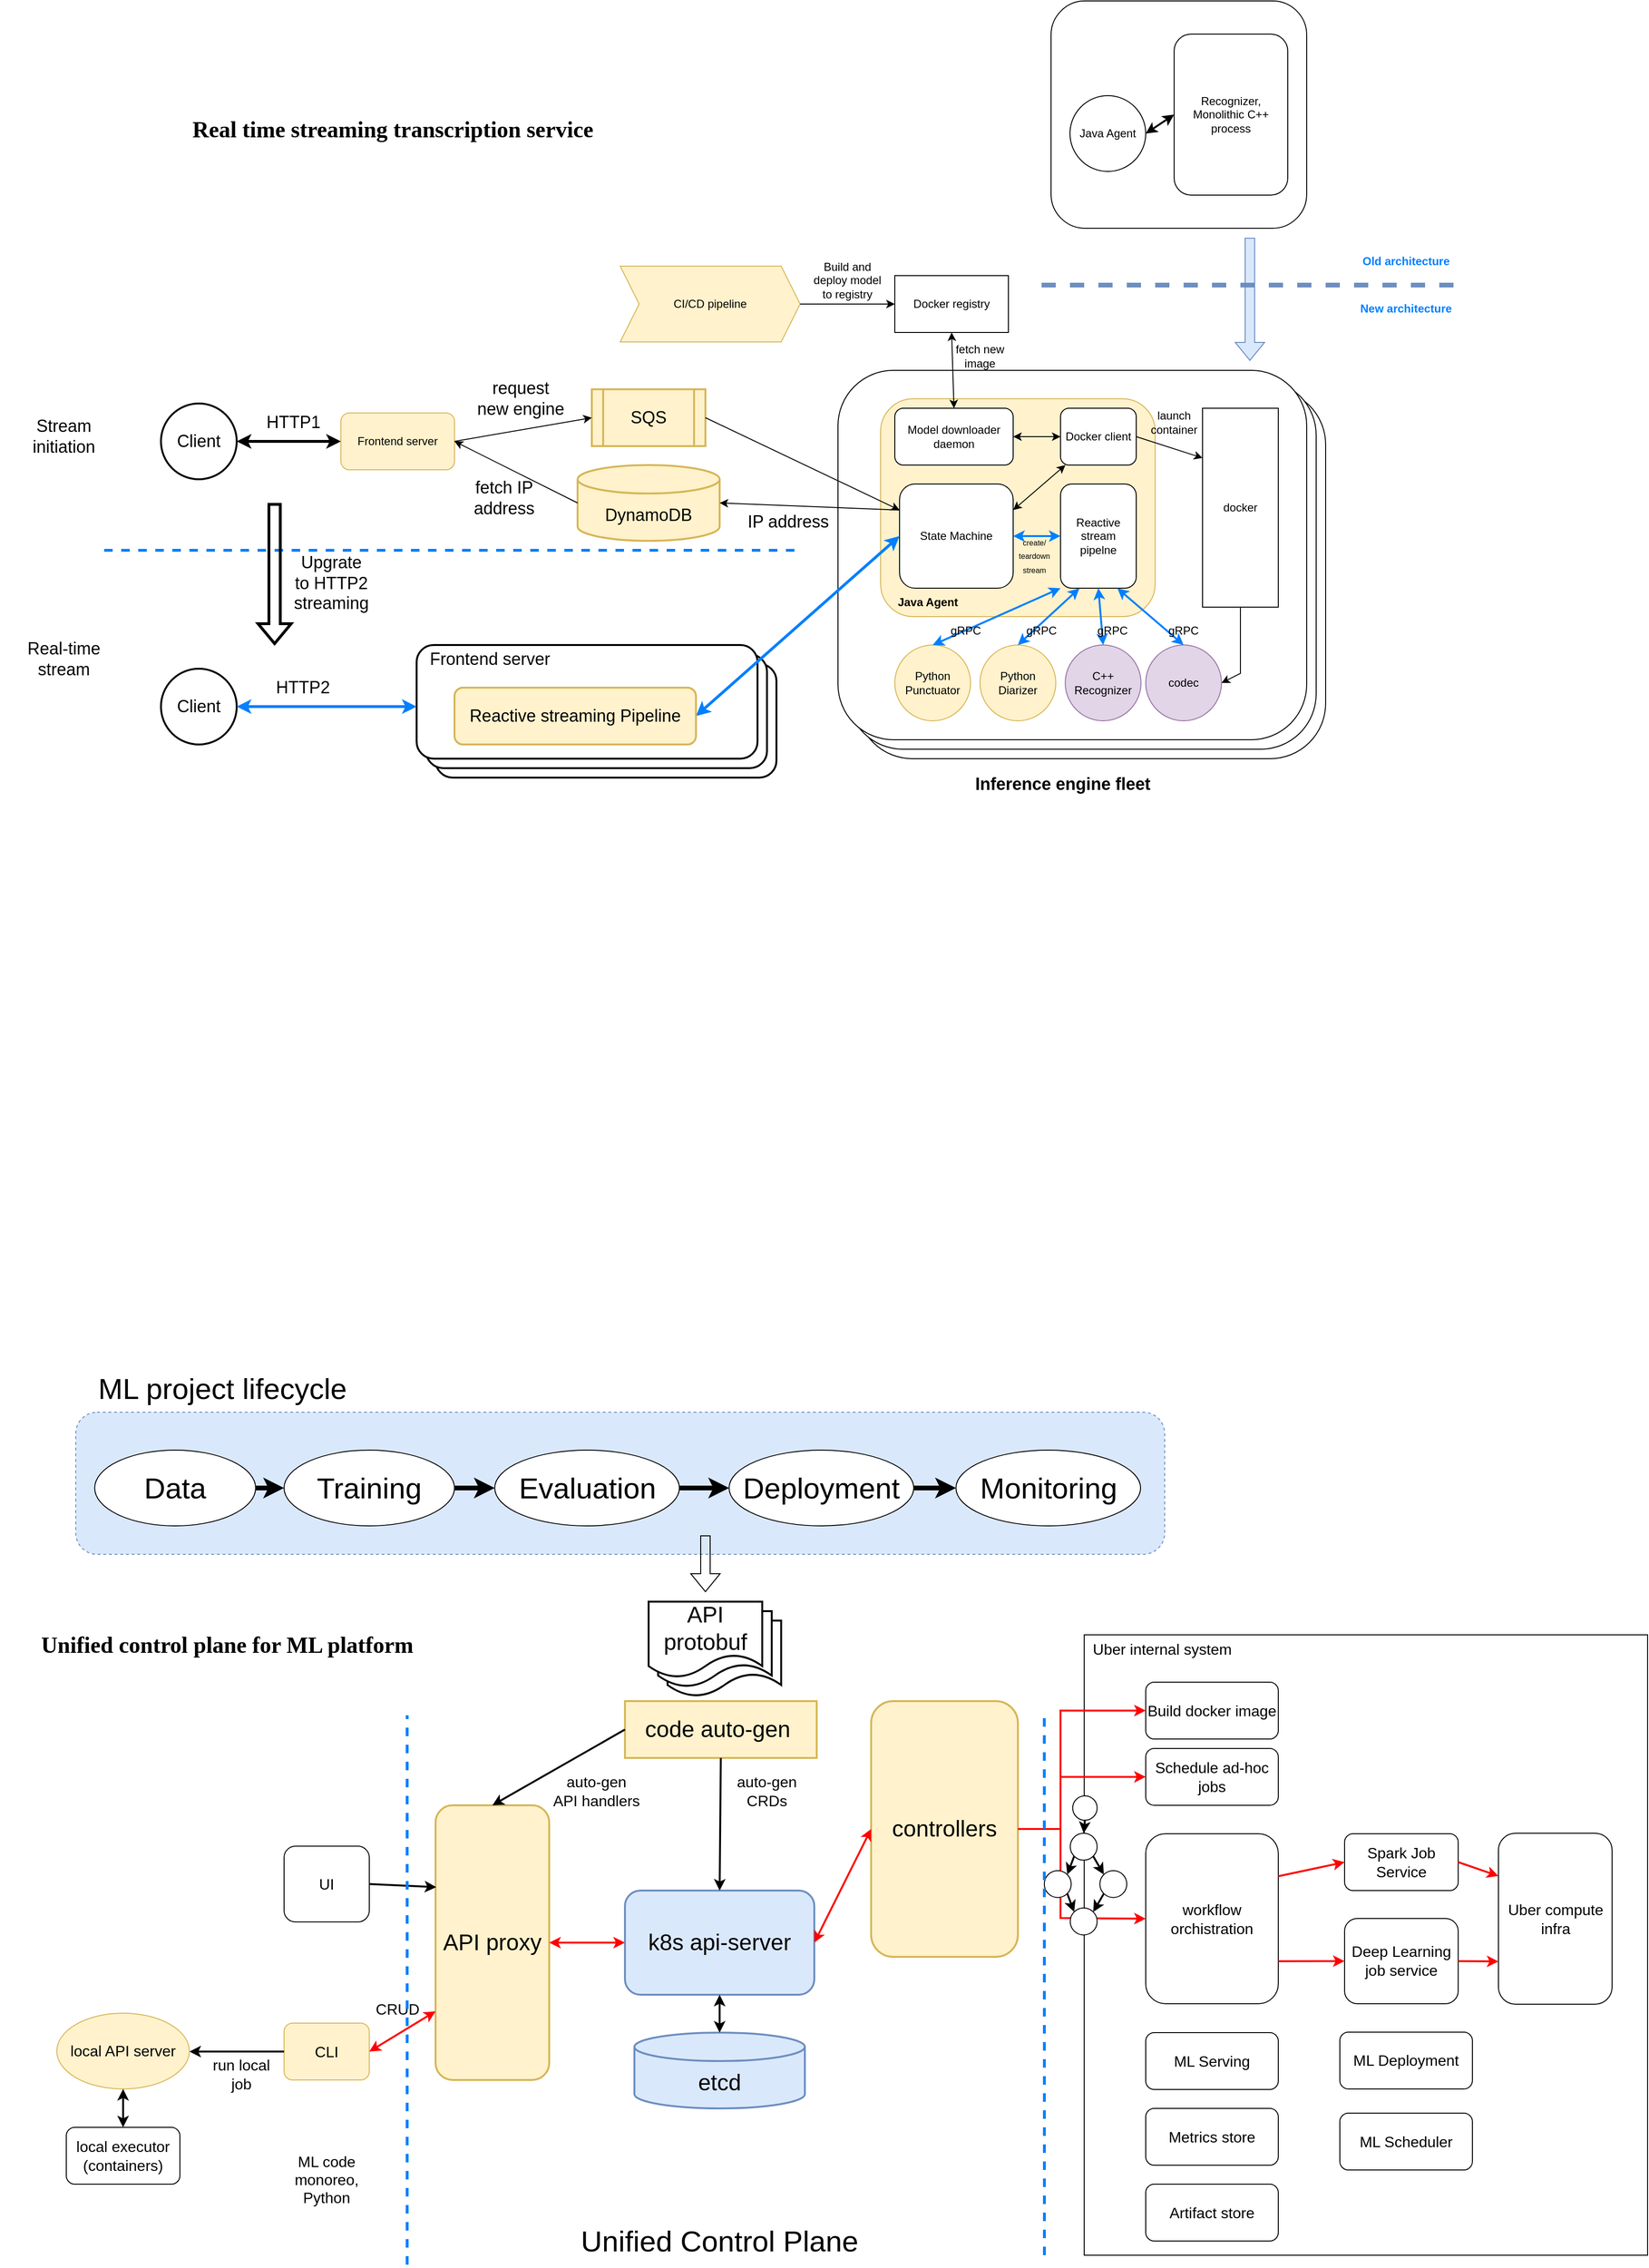 <mxfile version="16.5.6" type="github">
  <diagram id="EUEqFlCZV4Rz1TmMoUkc" name="Page-1">
    <mxGraphModel dx="2351" dy="1909" grid="1" gridSize="10" guides="1" tooltips="1" connect="1" arrows="1" fold="1" page="1" pageScale="1" pageWidth="850" pageHeight="1100" math="0" shadow="0">
      <root>
        <mxCell id="0" />
        <mxCell id="1" parent="0" />
        <mxCell id="DsPuH-aFZ0U-3nG5a9f1-22" value="" style="rounded=1;whiteSpace=wrap;html=1;fontSize=31;dashed=1;fillColor=#dae8fc;strokeColor=#6c8ebf;" vertex="1" parent="1">
          <mxGeometry x="-440" y="1310" width="1150" height="150" as="geometry" />
        </mxCell>
        <mxCell id="zjX0TIYur_jvpMQG9Fae-106" value="" style="rounded=0;whiteSpace=wrap;html=1;fontSize=16;fontColor=#000000;strokeWidth=1;" parent="1" vertex="1">
          <mxGeometry x="625" y="1545" width="595" height="655" as="geometry" />
        </mxCell>
        <mxCell id="zjX0TIYur_jvpMQG9Fae-154" value="Deep Learning job service" style="rounded=1;whiteSpace=wrap;html=1;fontSize=16;fontColor=#000000;strokeWidth=1;" parent="1" vertex="1">
          <mxGeometry x="900" y="1844.47" width="120" height="90" as="geometry" />
        </mxCell>
        <mxCell id="zjX0TIYur_jvpMQG9Fae-109" value="workflow orchistration" style="rounded=1;whiteSpace=wrap;html=1;fontSize=16;fontColor=#000000;strokeWidth=1;" parent="1" vertex="1">
          <mxGeometry x="690" y="1755" width="140" height="179.47" as="geometry" />
        </mxCell>
        <mxCell id="zjX0TIYur_jvpMQG9Fae-98" value="" style="shape=document;whiteSpace=wrap;html=1;boundedLbl=1;fontSize=24;fontColor=#000000;strokeWidth=2;" parent="1" vertex="1">
          <mxGeometry x="185" y="1530" width="120" height="80" as="geometry" />
        </mxCell>
        <mxCell id="zjX0TIYur_jvpMQG9Fae-96" value="" style="shape=document;whiteSpace=wrap;html=1;boundedLbl=1;fontSize=24;fontColor=#000000;strokeWidth=2;" parent="1" vertex="1">
          <mxGeometry x="175" y="1520" width="120" height="80" as="geometry" />
        </mxCell>
        <mxCell id="zjX0TIYur_jvpMQG9Fae-93" value="" style="rounded=0;whiteSpace=wrap;html=1;fontSize=24;strokeWidth=2;fillColor=#fff2cc;strokeColor=#d6b656;" parent="1" vertex="1">
          <mxGeometry x="140" y="1615" width="202.5" height="60" as="geometry" />
        </mxCell>
        <mxCell id="zjX0TIYur_jvpMQG9Fae-77" value="" style="rounded=1;whiteSpace=wrap;html=1;fontSize=18;fontColor=#000000;strokeWidth=2;" parent="1" vertex="1">
          <mxGeometry x="-60" y="520" width="360" height="120" as="geometry" />
        </mxCell>
        <mxCell id="zjX0TIYur_jvpMQG9Fae-76" value="" style="rounded=1;whiteSpace=wrap;html=1;fontSize=18;fontColor=#000000;strokeWidth=2;" parent="1" vertex="1">
          <mxGeometry x="-70" y="510" width="360" height="120" as="geometry" />
        </mxCell>
        <mxCell id="zjX0TIYur_jvpMQG9Fae-48" value="" style="rounded=1;whiteSpace=wrap;html=1;" parent="1" vertex="1">
          <mxGeometry x="385" y="230" width="495" height="390" as="geometry" />
        </mxCell>
        <mxCell id="zjX0TIYur_jvpMQG9Fae-47" value="" style="rounded=1;whiteSpace=wrap;html=1;" parent="1" vertex="1">
          <mxGeometry x="375" y="220" width="495" height="390" as="geometry" />
        </mxCell>
        <mxCell id="zjX0TIYur_jvpMQG9Fae-21" value="" style="rounded=1;whiteSpace=wrap;html=1;" parent="1" vertex="1">
          <mxGeometry x="365" y="210" width="495" height="390" as="geometry" />
        </mxCell>
        <mxCell id="zjX0TIYur_jvpMQG9Fae-3" value="C++&lt;br&gt;Recognizer" style="ellipse;whiteSpace=wrap;html=1;fillColor=#e1d5e7;strokeColor=#9673a6;" parent="1" vertex="1">
          <mxGeometry x="605" y="500" width="80" height="80" as="geometry" />
        </mxCell>
        <mxCell id="zjX0TIYur_jvpMQG9Fae-4" value="Python&lt;br&gt;Diarizer" style="ellipse;whiteSpace=wrap;html=1;fillColor=#fff2cc;strokeColor=#d6b656;" parent="1" vertex="1">
          <mxGeometry x="515" y="500" width="80" height="80" as="geometry" />
        </mxCell>
        <mxCell id="zjX0TIYur_jvpMQG9Fae-6" value="CI/CD pipeline" style="shape=step;perimeter=stepPerimeter;whiteSpace=wrap;html=1;fixedSize=1;fillColor=#fff2cc;strokeColor=#d6b656;" parent="1" vertex="1">
          <mxGeometry x="135" y="100" width="190" height="80" as="geometry" />
        </mxCell>
        <mxCell id="zjX0TIYur_jvpMQG9Fae-7" value="Docker registry" style="rounded=0;whiteSpace=wrap;html=1;" parent="1" vertex="1">
          <mxGeometry x="425" y="110" width="120" height="60" as="geometry" />
        </mxCell>
        <mxCell id="zjX0TIYur_jvpMQG9Fae-8" value="" style="endArrow=classic;html=1;rounded=0;exitX=1;exitY=0.5;exitDx=0;exitDy=0;entryX=0;entryY=0.5;entryDx=0;entryDy=0;" parent="1" source="zjX0TIYur_jvpMQG9Fae-6" target="zjX0TIYur_jvpMQG9Fae-7" edge="1">
          <mxGeometry width="50" height="50" relative="1" as="geometry">
            <mxPoint x="275" y="460" as="sourcePoint" />
            <mxPoint x="325" y="410" as="targetPoint" />
          </mxGeometry>
        </mxCell>
        <mxCell id="zjX0TIYur_jvpMQG9Fae-9" value="Build and deploy model to registry" style="text;html=1;strokeColor=none;fillColor=none;align=center;verticalAlign=middle;whiteSpace=wrap;rounded=0;" parent="1" vertex="1">
          <mxGeometry x="335" y="100" width="80" height="30" as="geometry" />
        </mxCell>
        <mxCell id="zjX0TIYur_jvpMQG9Fae-10" value="" style="rounded=1;whiteSpace=wrap;html=1;fillColor=#fff2cc;strokeColor=#d6b656;" parent="1" vertex="1">
          <mxGeometry x="410" y="240" width="290" height="230" as="geometry" />
        </mxCell>
        <mxCell id="zjX0TIYur_jvpMQG9Fae-11" value="codec" style="ellipse;whiteSpace=wrap;html=1;fillColor=#e1d5e7;strokeColor=#9673a6;" parent="1" vertex="1">
          <mxGeometry x="690" y="500" width="80" height="80" as="geometry" />
        </mxCell>
        <mxCell id="zjX0TIYur_jvpMQG9Fae-12" value="" style="endArrow=classic;html=1;rounded=0;exitX=0.25;exitY=1;exitDx=0;exitDy=0;entryX=0.5;entryY=0;entryDx=0;entryDy=0;startArrow=classic;startFill=1;strokeColor=#007FFF;strokeWidth=2;" parent="1" source="zjX0TIYur_jvpMQG9Fae-13" target="zjX0TIYur_jvpMQG9Fae-4" edge="1">
          <mxGeometry width="50" height="50" relative="1" as="geometry">
            <mxPoint x="625" y="450" as="sourcePoint" />
            <mxPoint x="400" y="390" as="targetPoint" />
          </mxGeometry>
        </mxCell>
        <mxCell id="zjX0TIYur_jvpMQG9Fae-13" value="Reactive stream pipelne" style="rounded=1;whiteSpace=wrap;html=1;" parent="1" vertex="1">
          <mxGeometry x="600" y="330" width="80" height="110" as="geometry" />
        </mxCell>
        <mxCell id="zjX0TIYur_jvpMQG9Fae-14" value="" style="endArrow=classic;html=1;rounded=0;exitX=0.5;exitY=1;exitDx=0;exitDy=0;entryX=0.5;entryY=0;entryDx=0;entryDy=0;startArrow=classic;startFill=1;strokeColor=#007FFF;strokeWidth=2;" parent="1" source="zjX0TIYur_jvpMQG9Fae-13" target="zjX0TIYur_jvpMQG9Fae-3" edge="1">
          <mxGeometry width="50" height="50" relative="1" as="geometry">
            <mxPoint x="645" y="450" as="sourcePoint" />
            <mxPoint x="400" y="390" as="targetPoint" />
          </mxGeometry>
        </mxCell>
        <mxCell id="zjX0TIYur_jvpMQG9Fae-15" value="" style="endArrow=classic;html=1;rounded=0;exitX=0.75;exitY=1;exitDx=0;exitDy=0;entryX=0.5;entryY=0;entryDx=0;entryDy=0;startArrow=classic;startFill=1;strokeColor=#007FFF;strokeWidth=2;" parent="1" source="zjX0TIYur_jvpMQG9Fae-13" target="zjX0TIYur_jvpMQG9Fae-11" edge="1">
          <mxGeometry width="50" height="50" relative="1" as="geometry">
            <mxPoint x="665" y="450" as="sourcePoint" />
            <mxPoint x="400" y="390" as="targetPoint" />
          </mxGeometry>
        </mxCell>
        <mxCell id="zjX0TIYur_jvpMQG9Fae-16" value="gRPC" style="text;html=1;strokeColor=none;fillColor=none;align=center;verticalAlign=middle;whiteSpace=wrap;rounded=0;" parent="1" vertex="1">
          <mxGeometry x="550" y="470" width="60" height="30" as="geometry" />
        </mxCell>
        <mxCell id="zjX0TIYur_jvpMQG9Fae-17" value="gRPC" style="text;html=1;strokeColor=none;fillColor=none;align=center;verticalAlign=middle;whiteSpace=wrap;rounded=0;" parent="1" vertex="1">
          <mxGeometry x="625" y="470" width="60" height="30" as="geometry" />
        </mxCell>
        <mxCell id="zjX0TIYur_jvpMQG9Fae-18" value="gRPC" style="text;html=1;strokeColor=none;fillColor=none;align=center;verticalAlign=middle;whiteSpace=wrap;rounded=0;" parent="1" vertex="1">
          <mxGeometry x="700" y="470" width="60" height="30" as="geometry" />
        </mxCell>
        <mxCell id="zjX0TIYur_jvpMQG9Fae-19" value="Docker client" style="rounded=1;whiteSpace=wrap;html=1;" parent="1" vertex="1">
          <mxGeometry x="600" y="250" width="80" height="60" as="geometry" />
        </mxCell>
        <mxCell id="zjX0TIYur_jvpMQG9Fae-5" value="Model downloader daemon" style="rounded=1;whiteSpace=wrap;html=1;" parent="1" vertex="1">
          <mxGeometry x="425" y="250" width="125" height="60" as="geometry" />
        </mxCell>
        <mxCell id="zjX0TIYur_jvpMQG9Fae-20" value="" style="endArrow=classic;startArrow=classic;html=1;rounded=0;exitX=0.5;exitY=1;exitDx=0;exitDy=0;entryX=0.5;entryY=0;entryDx=0;entryDy=0;" parent="1" source="zjX0TIYur_jvpMQG9Fae-7" target="zjX0TIYur_jvpMQG9Fae-5" edge="1">
          <mxGeometry width="50" height="50" relative="1" as="geometry">
            <mxPoint x="280" y="380" as="sourcePoint" />
            <mxPoint x="330" y="330" as="targetPoint" />
          </mxGeometry>
        </mxCell>
        <mxCell id="zjX0TIYur_jvpMQG9Fae-22" value="docker" style="rounded=0;whiteSpace=wrap;html=1;" parent="1" vertex="1">
          <mxGeometry x="750" y="250" width="80" height="210" as="geometry" />
        </mxCell>
        <mxCell id="zjX0TIYur_jvpMQG9Fae-23" value="" style="endArrow=classic;html=1;rounded=0;exitX=1;exitY=0.5;exitDx=0;exitDy=0;entryX=0;entryY=0.25;entryDx=0;entryDy=0;" parent="1" source="zjX0TIYur_jvpMQG9Fae-19" target="zjX0TIYur_jvpMQG9Fae-22" edge="1">
          <mxGeometry width="50" height="50" relative="1" as="geometry">
            <mxPoint x="390" y="380" as="sourcePoint" />
            <mxPoint x="440" y="330" as="targetPoint" />
          </mxGeometry>
        </mxCell>
        <mxCell id="zjX0TIYur_jvpMQG9Fae-24" value="State Machine" style="rounded=1;whiteSpace=wrap;html=1;" parent="1" vertex="1">
          <mxGeometry x="430" y="330" width="120" height="110" as="geometry" />
        </mxCell>
        <mxCell id="zjX0TIYur_jvpMQG9Fae-25" value="" style="endArrow=classic;html=1;rounded=0;exitX=0.5;exitY=1;exitDx=0;exitDy=0;entryX=1;entryY=0.5;entryDx=0;entryDy=0;" parent="1" source="zjX0TIYur_jvpMQG9Fae-22" target="zjX0TIYur_jvpMQG9Fae-11" edge="1">
          <mxGeometry width="50" height="50" relative="1" as="geometry">
            <mxPoint x="390" y="500" as="sourcePoint" />
            <mxPoint x="440" y="450" as="targetPoint" />
            <Array as="points">
              <mxPoint x="790" y="530" />
            </Array>
          </mxGeometry>
        </mxCell>
        <mxCell id="zjX0TIYur_jvpMQG9Fae-26" value="fetch new image" style="text;html=1;strokeColor=none;fillColor=none;align=center;verticalAlign=middle;whiteSpace=wrap;rounded=0;" parent="1" vertex="1">
          <mxGeometry x="480" y="180" width="70" height="30" as="geometry" />
        </mxCell>
        <mxCell id="zjX0TIYur_jvpMQG9Fae-28" value="Frontend server" style="rounded=1;whiteSpace=wrap;html=1;fillColor=#fff2cc;strokeColor=#d6b656;" parent="1" vertex="1">
          <mxGeometry x="-160" y="255" width="120" height="60" as="geometry" />
        </mxCell>
        <mxCell id="zjX0TIYur_jvpMQG9Fae-30" value="" style="endArrow=classic;startArrow=classic;html=1;rounded=0;exitX=1;exitY=0.5;exitDx=0;exitDy=0;strokeColor=#007FFF;strokeWidth=2;" parent="1" source="zjX0TIYur_jvpMQG9Fae-24" target="zjX0TIYur_jvpMQG9Fae-13" edge="1">
          <mxGeometry width="50" height="50" relative="1" as="geometry">
            <mxPoint x="390" y="370" as="sourcePoint" />
            <mxPoint x="440" y="320" as="targetPoint" />
          </mxGeometry>
        </mxCell>
        <mxCell id="zjX0TIYur_jvpMQG9Fae-31" value="&lt;font style=&quot;font-size: 8px&quot;&gt;create/&lt;br&gt;teardown stream&lt;/font&gt;" style="text;html=1;strokeColor=none;fillColor=none;align=center;verticalAlign=middle;whiteSpace=wrap;rounded=0;" parent="1" vertex="1">
          <mxGeometry x="555" y="390" width="35" height="30" as="geometry" />
        </mxCell>
        <mxCell id="zjX0TIYur_jvpMQG9Fae-32" value="launch container" style="text;html=1;strokeColor=none;fillColor=none;align=center;verticalAlign=middle;whiteSpace=wrap;rounded=0;fontSize=12;" parent="1" vertex="1">
          <mxGeometry x="690" y="250" width="60" height="30" as="geometry" />
        </mxCell>
        <mxCell id="zjX0TIYur_jvpMQG9Fae-33" value="" style="endArrow=classic;startArrow=classic;html=1;rounded=0;fontSize=12;exitX=1;exitY=0.5;exitDx=0;exitDy=0;entryX=0;entryY=0.5;entryDx=0;entryDy=0;" parent="1" source="zjX0TIYur_jvpMQG9Fae-5" target="zjX0TIYur_jvpMQG9Fae-19" edge="1">
          <mxGeometry width="50" height="50" relative="1" as="geometry">
            <mxPoint x="550" y="390" as="sourcePoint" />
            <mxPoint x="600" y="340" as="targetPoint" />
          </mxGeometry>
        </mxCell>
        <mxCell id="zjX0TIYur_jvpMQG9Fae-34" value="" style="rounded=1;whiteSpace=wrap;html=1;fontSize=12;" parent="1" vertex="1">
          <mxGeometry x="590" y="-180" width="270" height="240" as="geometry" />
        </mxCell>
        <mxCell id="zjX0TIYur_jvpMQG9Fae-35" value="Java Agent" style="ellipse;whiteSpace=wrap;html=1;aspect=fixed;fontSize=12;" parent="1" vertex="1">
          <mxGeometry x="610" y="-80" width="80" height="80" as="geometry" />
        </mxCell>
        <mxCell id="zjX0TIYur_jvpMQG9Fae-36" value="Recognizer, Monolithic C++ process" style="rounded=1;whiteSpace=wrap;html=1;fontSize=12;" parent="1" vertex="1">
          <mxGeometry x="720" y="-145" width="120" height="170" as="geometry" />
        </mxCell>
        <mxCell id="zjX0TIYur_jvpMQG9Fae-37" value="" style="shape=flexArrow;endArrow=classic;html=1;rounded=0;fontSize=12;fillColor=#dae8fc;strokeColor=#6c8ebf;" parent="1" edge="1">
          <mxGeometry width="50" height="50" relative="1" as="geometry">
            <mxPoint x="800" y="70" as="sourcePoint" />
            <mxPoint x="800" y="200" as="targetPoint" />
          </mxGeometry>
        </mxCell>
        <mxCell id="zjX0TIYur_jvpMQG9Fae-38" value="Old architecture" style="text;html=1;strokeColor=none;fillColor=none;align=center;verticalAlign=middle;whiteSpace=wrap;rounded=0;fontSize=12;fontColor=#007FFF;fontStyle=1" parent="1" vertex="1">
          <mxGeometry x="900" y="80" width="130" height="30" as="geometry" />
        </mxCell>
        <mxCell id="zjX0TIYur_jvpMQG9Fae-39" value="" style="endArrow=none;dashed=1;html=1;rounded=0;fontSize=12;fillColor=#dae8fc;strokeColor=#6c8ebf;strokeWidth=5;" parent="1" edge="1">
          <mxGeometry width="50" height="50" relative="1" as="geometry">
            <mxPoint x="580" y="120" as="sourcePoint" />
            <mxPoint x="1030" y="120" as="targetPoint" />
          </mxGeometry>
        </mxCell>
        <mxCell id="zjX0TIYur_jvpMQG9Fae-40" value="New architecture" style="text;html=1;strokeColor=none;fillColor=none;align=center;verticalAlign=middle;whiteSpace=wrap;rounded=0;fontSize=12;fontColor=#007FFF;fontStyle=1" parent="1" vertex="1">
          <mxGeometry x="900" y="130" width="130" height="30" as="geometry" />
        </mxCell>
        <mxCell id="zjX0TIYur_jvpMQG9Fae-43" value="Java Agent" style="text;html=1;strokeColor=none;fillColor=none;align=center;verticalAlign=middle;whiteSpace=wrap;rounded=0;fontSize=12;fontColor=#000000;fontStyle=1" parent="1" vertex="1">
          <mxGeometry x="415" y="440" width="90" height="30" as="geometry" />
        </mxCell>
        <mxCell id="zjX0TIYur_jvpMQG9Fae-44" value="" style="endArrow=classic;startArrow=classic;html=1;rounded=0;fontSize=12;fontColor=#007FFF;strokeWidth=2;exitX=0;exitY=0.5;exitDx=0;exitDy=0;entryX=1;entryY=0.5;entryDx=0;entryDy=0;" parent="1" source="zjX0TIYur_jvpMQG9Fae-36" target="zjX0TIYur_jvpMQG9Fae-35" edge="1">
          <mxGeometry width="50" height="50" relative="1" as="geometry">
            <mxPoint x="300" y="-50" as="sourcePoint" />
            <mxPoint x="350" y="-100" as="targetPoint" />
          </mxGeometry>
        </mxCell>
        <mxCell id="zjX0TIYur_jvpMQG9Fae-45" value="" style="endArrow=classic;startArrow=classic;html=1;rounded=0;fontSize=12;fontColor=#000000;strokeWidth=1;exitX=1;exitY=0.25;exitDx=0;exitDy=0;" parent="1" source="zjX0TIYur_jvpMQG9Fae-24" target="zjX0TIYur_jvpMQG9Fae-19" edge="1">
          <mxGeometry width="50" height="50" relative="1" as="geometry">
            <mxPoint x="630" y="380" as="sourcePoint" />
            <mxPoint x="680" y="330" as="targetPoint" />
          </mxGeometry>
        </mxCell>
        <mxCell id="zjX0TIYur_jvpMQG9Fae-49" value="Inference engine fleet" style="text;html=1;strokeColor=none;fillColor=none;align=center;verticalAlign=middle;whiteSpace=wrap;rounded=0;fontSize=18;fontColor=#000000;strokeWidth=2;fontStyle=1" parent="1" vertex="1">
          <mxGeometry x="435" y="630" width="335" height="33" as="geometry" />
        </mxCell>
        <mxCell id="zjX0TIYur_jvpMQG9Fae-50" value="SQS" style="shape=process;whiteSpace=wrap;html=1;backgroundOutline=1;fontSize=18;strokeWidth=2;fillColor=#fff2cc;strokeColor=#d6b656;" parent="1" vertex="1">
          <mxGeometry x="105" y="230" width="120" height="60" as="geometry" />
        </mxCell>
        <mxCell id="zjX0TIYur_jvpMQG9Fae-51" value="DynamoDB" style="shape=cylinder3;whiteSpace=wrap;html=1;boundedLbl=1;backgroundOutline=1;size=15;fontSize=18;strokeWidth=2;fillColor=#fff2cc;strokeColor=#d6b656;" parent="1" vertex="1">
          <mxGeometry x="90" y="310" width="150" height="80" as="geometry" />
        </mxCell>
        <mxCell id="zjX0TIYur_jvpMQG9Fae-52" value="" style="endArrow=classic;html=1;rounded=0;fontSize=18;fontColor=#000000;strokeWidth=1;exitX=1;exitY=0.5;exitDx=0;exitDy=0;entryX=0;entryY=0.5;entryDx=0;entryDy=0;" parent="1" source="zjX0TIYur_jvpMQG9Fae-28" target="zjX0TIYur_jvpMQG9Fae-50" edge="1">
          <mxGeometry width="50" height="50" relative="1" as="geometry">
            <mxPoint x="410" y="400" as="sourcePoint" />
            <mxPoint x="460" y="350" as="targetPoint" />
          </mxGeometry>
        </mxCell>
        <mxCell id="zjX0TIYur_jvpMQG9Fae-53" value="" style="endArrow=classic;html=1;rounded=0;fontSize=18;fontColor=#000000;strokeWidth=1;exitX=1;exitY=0.5;exitDx=0;exitDy=0;entryX=0;entryY=0.25;entryDx=0;entryDy=0;" parent="1" source="zjX0TIYur_jvpMQG9Fae-50" target="zjX0TIYur_jvpMQG9Fae-24" edge="1">
          <mxGeometry width="50" height="50" relative="1" as="geometry">
            <mxPoint x="210" y="410" as="sourcePoint" />
            <mxPoint x="260" y="360" as="targetPoint" />
          </mxGeometry>
        </mxCell>
        <mxCell id="zjX0TIYur_jvpMQG9Fae-54" value="" style="endArrow=classic;html=1;rounded=0;fontSize=18;fontColor=#000000;strokeWidth=1;exitX=0;exitY=0.25;exitDx=0;exitDy=0;entryX=1;entryY=0.5;entryDx=0;entryDy=0;entryPerimeter=0;" parent="1" source="zjX0TIYur_jvpMQG9Fae-24" target="zjX0TIYur_jvpMQG9Fae-51" edge="1">
          <mxGeometry width="50" height="50" relative="1" as="geometry">
            <mxPoint x="210" y="410" as="sourcePoint" />
            <mxPoint x="260" y="360" as="targetPoint" />
          </mxGeometry>
        </mxCell>
        <mxCell id="zjX0TIYur_jvpMQG9Fae-55" value="" style="endArrow=classic;html=1;rounded=0;fontSize=18;fontColor=#000000;strokeWidth=1;exitX=0;exitY=0.5;exitDx=0;exitDy=0;exitPerimeter=0;entryX=1;entryY=0.5;entryDx=0;entryDy=0;" parent="1" source="zjX0TIYur_jvpMQG9Fae-51" target="zjX0TIYur_jvpMQG9Fae-28" edge="1">
          <mxGeometry width="50" height="50" relative="1" as="geometry">
            <mxPoint x="410" y="400" as="sourcePoint" />
            <mxPoint x="460" y="350" as="targetPoint" />
          </mxGeometry>
        </mxCell>
        <mxCell id="zjX0TIYur_jvpMQG9Fae-56" value="request new engine" style="text;html=1;strokeColor=none;fillColor=none;align=center;verticalAlign=middle;whiteSpace=wrap;rounded=0;fontSize=18;fontColor=#000000;" parent="1" vertex="1">
          <mxGeometry x="-20" y="225" width="100" height="30" as="geometry" />
        </mxCell>
        <mxCell id="zjX0TIYur_jvpMQG9Fae-57" value="IP address" style="text;html=1;strokeColor=none;fillColor=none;align=center;verticalAlign=middle;whiteSpace=wrap;rounded=0;fontSize=18;fontColor=#000000;" parent="1" vertex="1">
          <mxGeometry x="260" y="355" width="105" height="30" as="geometry" />
        </mxCell>
        <mxCell id="zjX0TIYur_jvpMQG9Fae-58" value="fetch IP address" style="text;html=1;strokeColor=none;fillColor=none;align=center;verticalAlign=middle;whiteSpace=wrap;rounded=0;fontSize=18;fontColor=#000000;" parent="1" vertex="1">
          <mxGeometry x="-40" y="330" width="105" height="30" as="geometry" />
        </mxCell>
        <mxCell id="zjX0TIYur_jvpMQG9Fae-59" value="" style="rounded=1;whiteSpace=wrap;html=1;fontSize=18;fontColor=#000000;strokeWidth=2;" parent="1" vertex="1">
          <mxGeometry x="-80" y="500" width="360" height="120" as="geometry" />
        </mxCell>
        <mxCell id="zjX0TIYur_jvpMQG9Fae-60" value="" style="endArrow=none;dashed=1;html=1;rounded=0;fontSize=18;fontColor=#000000;strokeWidth=3;strokeColor=#007FFF;" parent="1" edge="1">
          <mxGeometry width="50" height="50" relative="1" as="geometry">
            <mxPoint x="-410" y="400" as="sourcePoint" />
            <mxPoint x="320" y="400" as="targetPoint" />
          </mxGeometry>
        </mxCell>
        <mxCell id="zjX0TIYur_jvpMQG9Fae-62" value="Stream &lt;br&gt;initiation" style="text;html=1;strokeColor=none;fillColor=none;align=center;verticalAlign=middle;whiteSpace=wrap;rounded=0;fontSize=18;fontColor=#000000;" parent="1" vertex="1">
          <mxGeometry x="-520" y="265" width="135" height="30" as="geometry" />
        </mxCell>
        <mxCell id="zjX0TIYur_jvpMQG9Fae-63" value="Real-time stream" style="text;html=1;strokeColor=none;fillColor=none;align=center;verticalAlign=middle;whiteSpace=wrap;rounded=0;fontSize=18;fontColor=#000000;" parent="1" vertex="1">
          <mxGeometry x="-520" y="500" width="135" height="30" as="geometry" />
        </mxCell>
        <mxCell id="zjX0TIYur_jvpMQG9Fae-64" value="" style="endArrow=classic;startArrow=classic;html=1;rounded=0;fontSize=18;fontColor=#000000;strokeColor=#000000;strokeWidth=3;exitX=0;exitY=0.5;exitDx=0;exitDy=0;" parent="1" source="zjX0TIYur_jvpMQG9Fae-28" target="zjX0TIYur_jvpMQG9Fae-65" edge="1">
          <mxGeometry width="50" height="50" relative="1" as="geometry">
            <mxPoint x="60" y="490" as="sourcePoint" />
            <mxPoint x="-210" y="285" as="targetPoint" />
          </mxGeometry>
        </mxCell>
        <mxCell id="zjX0TIYur_jvpMQG9Fae-65" value="Client" style="ellipse;whiteSpace=wrap;html=1;aspect=fixed;fontSize=18;fontColor=#000000;strokeWidth=2;" parent="1" vertex="1">
          <mxGeometry x="-350" y="245" width="80" height="80" as="geometry" />
        </mxCell>
        <mxCell id="zjX0TIYur_jvpMQG9Fae-66" value="HTTP1" style="text;html=1;strokeColor=none;fillColor=none;align=center;verticalAlign=middle;whiteSpace=wrap;rounded=0;fontSize=18;fontColor=#000000;" parent="1" vertex="1">
          <mxGeometry x="-240" y="250" width="60" height="30" as="geometry" />
        </mxCell>
        <mxCell id="zjX0TIYur_jvpMQG9Fae-67" value="" style="shape=flexArrow;endArrow=classic;html=1;rounded=0;fontSize=18;fontColor=#000000;strokeColor=#000000;strokeWidth=3;" parent="1" edge="1">
          <mxGeometry width="50" height="50" relative="1" as="geometry">
            <mxPoint x="-230" y="350" as="sourcePoint" />
            <mxPoint x="-230" y="500" as="targetPoint" />
          </mxGeometry>
        </mxCell>
        <mxCell id="zjX0TIYur_jvpMQG9Fae-68" value="Client" style="ellipse;whiteSpace=wrap;html=1;aspect=fixed;fontSize=18;fontColor=#000000;strokeWidth=2;" parent="1" vertex="1">
          <mxGeometry x="-350" y="525" width="80" height="80" as="geometry" />
        </mxCell>
        <mxCell id="zjX0TIYur_jvpMQG9Fae-69" value="" style="endArrow=classic;startArrow=classic;html=1;rounded=0;fontSize=18;fontColor=#000000;strokeColor=#007FFF;strokeWidth=3;exitX=1;exitY=0.5;exitDx=0;exitDy=0;" parent="1" source="zjX0TIYur_jvpMQG9Fae-68" edge="1">
          <mxGeometry width="50" height="50" relative="1" as="geometry">
            <mxPoint x="60" y="490" as="sourcePoint" />
            <mxPoint x="-80" y="565" as="targetPoint" />
          </mxGeometry>
        </mxCell>
        <mxCell id="zjX0TIYur_jvpMQG9Fae-70" value="HTTP2" style="text;html=1;strokeColor=none;fillColor=none;align=center;verticalAlign=middle;whiteSpace=wrap;rounded=0;fontSize=18;fontColor=#000000;" parent="1" vertex="1">
          <mxGeometry x="-230" y="530" width="60" height="30" as="geometry" />
        </mxCell>
        <mxCell id="zjX0TIYur_jvpMQG9Fae-71" value="Upgrate to HTTP2 streaming" style="text;html=1;strokeColor=none;fillColor=none;align=center;verticalAlign=middle;whiteSpace=wrap;rounded=0;fontSize=18;fontColor=#000000;" parent="1" vertex="1">
          <mxGeometry x="-200" y="420" width="60" height="30" as="geometry" />
        </mxCell>
        <mxCell id="zjX0TIYur_jvpMQG9Fae-73" value="" style="endArrow=classic;startArrow=classic;html=1;rounded=0;fontSize=18;fontColor=#000000;strokeColor=#007FFF;strokeWidth=3;exitX=1;exitY=0.5;exitDx=0;exitDy=0;entryX=0;entryY=0.5;entryDx=0;entryDy=0;" parent="1" source="zjX0TIYur_jvpMQG9Fae-74" target="zjX0TIYur_jvpMQG9Fae-24" edge="1">
          <mxGeometry width="50" height="50" relative="1" as="geometry">
            <mxPoint x="10" y="460" as="sourcePoint" />
            <mxPoint x="60" y="410" as="targetPoint" />
          </mxGeometry>
        </mxCell>
        <mxCell id="zjX0TIYur_jvpMQG9Fae-74" value="Reactive streaming Pipeline" style="rounded=1;whiteSpace=wrap;html=1;fontSize=18;strokeWidth=2;fillColor=#fff2cc;strokeColor=#d6b656;" parent="1" vertex="1">
          <mxGeometry x="-40" y="545" width="255" height="60" as="geometry" />
        </mxCell>
        <mxCell id="zjX0TIYur_jvpMQG9Fae-75" value="Frontend server" style="text;html=1;strokeColor=none;fillColor=none;align=center;verticalAlign=middle;whiteSpace=wrap;rounded=0;fontSize=18;fontColor=#000000;" parent="1" vertex="1">
          <mxGeometry x="-70" y="500" width="135" height="30" as="geometry" />
        </mxCell>
        <mxCell id="zjX0TIYur_jvpMQG9Fae-79" value="Python&lt;br&gt;Punctuator" style="ellipse;whiteSpace=wrap;html=1;fillColor=#fff2cc;strokeColor=#d6b656;" parent="1" vertex="1">
          <mxGeometry x="425" y="500" width="80" height="80" as="geometry" />
        </mxCell>
        <mxCell id="zjX0TIYur_jvpMQG9Fae-80" value="" style="endArrow=classic;html=1;rounded=0;exitX=0;exitY=1;exitDx=0;exitDy=0;entryX=0.5;entryY=0;entryDx=0;entryDy=0;startArrow=classic;startFill=1;strokeColor=#007FFF;strokeWidth=2;" parent="1" source="zjX0TIYur_jvpMQG9Fae-13" target="zjX0TIYur_jvpMQG9Fae-79" edge="1">
          <mxGeometry width="50" height="50" relative="1" as="geometry">
            <mxPoint x="630" y="450" as="sourcePoint" />
            <mxPoint x="545.0" y="510" as="targetPoint" />
          </mxGeometry>
        </mxCell>
        <mxCell id="zjX0TIYur_jvpMQG9Fae-82" value="gRPC" style="text;html=1;strokeColor=none;fillColor=none;align=center;verticalAlign=middle;whiteSpace=wrap;rounded=0;" parent="1" vertex="1">
          <mxGeometry x="470" y="470" width="60" height="30" as="geometry" />
        </mxCell>
        <mxCell id="zjX0TIYur_jvpMQG9Fae-83" value="&lt;span id=&quot;docs-internal-guid-1835c72e-7fff-a9db-5ae2-24a109cde7ad&quot; style=&quot;font-size: 24px;&quot;&gt;&lt;p dir=&quot;ltr&quot; style=&quot;line-height: 1.2; margin-top: 0pt; margin-bottom: 0pt; font-size: 24px;&quot;&gt;&lt;span style=&quot;font-size: 24px; font-family: impact; background-color: transparent; font-weight: 700; vertical-align: baseline;&quot;&gt;Real time streaming transcription service&lt;/span&gt;&lt;/p&gt;&lt;div style=&quot;font-size: 24px;&quot;&gt;&lt;span style=&quot;font-size: 24px; font-family: impact; background-color: transparent; font-weight: 700; vertical-align: baseline;&quot;&gt;&lt;br style=&quot;font-size: 24px;&quot;&gt;&lt;/span&gt;&lt;/div&gt;&lt;/span&gt;" style="text;html=1;strokeColor=none;fillColor=none;align=center;verticalAlign=middle;whiteSpace=wrap;rounded=0;fontSize=24;fontColor=#000000;" parent="1" vertex="1">
          <mxGeometry x="-345" y="-70" width="480" height="80" as="geometry" />
        </mxCell>
        <mxCell id="zjX0TIYur_jvpMQG9Fae-84" value="k8s api-server" style="rounded=1;whiteSpace=wrap;html=1;fontSize=24;strokeWidth=2;fillColor=#dae8fc;strokeColor=#6c8ebf;" parent="1" vertex="1">
          <mxGeometry x="140" y="1815" width="200" height="110" as="geometry" />
        </mxCell>
        <mxCell id="zjX0TIYur_jvpMQG9Fae-85" value="&lt;span id=&quot;docs-internal-guid-1835c72e-7fff-a9db-5ae2-24a109cde7ad&quot; style=&quot;font-size: 24px&quot;&gt;&lt;p dir=&quot;ltr&quot; style=&quot;line-height: 1.2 ; margin-top: 0pt ; margin-bottom: 0pt ; font-size: 24px&quot;&gt;&lt;span style=&quot;font-size: 24px ; font-family: &amp;#34;impact&amp;#34; ; background-color: transparent ; font-weight: 700 ; vertical-align: baseline&quot;&gt;Unified control plane for ML platform&lt;/span&gt;&lt;/p&gt;&lt;div style=&quot;font-size: 24px&quot;&gt;&lt;span style=&quot;font-size: 24px ; font-family: &amp;#34;impact&amp;#34; ; background-color: transparent ; font-weight: 700 ; vertical-align: baseline&quot;&gt;&lt;br style=&quot;font-size: 24px&quot;&gt;&lt;/span&gt;&lt;/div&gt;&lt;/span&gt;" style="text;html=1;strokeColor=none;fillColor=none;align=center;verticalAlign=middle;whiteSpace=wrap;rounded=0;fontSize=24;fontColor=#000000;" parent="1" vertex="1">
          <mxGeometry x="-520" y="1530" width="480" height="80" as="geometry" />
        </mxCell>
        <mxCell id="zjX0TIYur_jvpMQG9Fae-86" value="etcd" style="shape=cylinder3;whiteSpace=wrap;html=1;boundedLbl=1;backgroundOutline=1;size=15;fontSize=24;strokeWidth=2;fillColor=#dae8fc;strokeColor=#6c8ebf;" parent="1" vertex="1">
          <mxGeometry x="150" y="1965" width="180" height="80" as="geometry" />
        </mxCell>
        <mxCell id="zjX0TIYur_jvpMQG9Fae-87" value="" style="endArrow=classic;startArrow=classic;html=1;rounded=0;fontSize=24;fontColor=#000000;strokeColor=#000000;strokeWidth=2;exitX=0.5;exitY=0;exitDx=0;exitDy=0;exitPerimeter=0;entryX=0.5;entryY=1;entryDx=0;entryDy=0;" parent="1" source="zjX0TIYur_jvpMQG9Fae-86" target="zjX0TIYur_jvpMQG9Fae-84" edge="1">
          <mxGeometry width="50" height="50" relative="1" as="geometry">
            <mxPoint x="110" y="1655" as="sourcePoint" />
            <mxPoint x="160" y="1605" as="targetPoint" />
          </mxGeometry>
        </mxCell>
        <mxCell id="zjX0TIYur_jvpMQG9Fae-88" value="API proxy" style="rounded=1;whiteSpace=wrap;html=1;fontSize=24;strokeWidth=2;fillColor=#fff2cc;strokeColor=#d6b656;" parent="1" vertex="1">
          <mxGeometry x="-60" y="1725" width="120" height="290" as="geometry" />
        </mxCell>
        <mxCell id="zjX0TIYur_jvpMQG9Fae-89" value="" style="endArrow=classic;startArrow=classic;html=1;rounded=0;fontSize=24;fontColor=#000000;strokeColor=#FF0000;strokeWidth=2;exitX=1;exitY=0.5;exitDx=0;exitDy=0;entryX=0;entryY=0.5;entryDx=0;entryDy=0;" parent="1" source="zjX0TIYur_jvpMQG9Fae-88" target="zjX0TIYur_jvpMQG9Fae-84" edge="1">
          <mxGeometry width="50" height="50" relative="1" as="geometry">
            <mxPoint x="110" y="1655" as="sourcePoint" />
            <mxPoint x="160" y="1605" as="targetPoint" />
          </mxGeometry>
        </mxCell>
        <mxCell id="zjX0TIYur_jvpMQG9Fae-90" value="API protobuf" style="shape=document;whiteSpace=wrap;html=1;boundedLbl=1;fontSize=24;fontColor=#000000;strokeWidth=2;" parent="1" vertex="1">
          <mxGeometry x="165" y="1510" width="120" height="80" as="geometry" />
        </mxCell>
        <mxCell id="zjX0TIYur_jvpMQG9Fae-92" value="code auto-gen" style="text;html=1;strokeColor=none;fillColor=none;align=center;verticalAlign=middle;whiteSpace=wrap;rounded=0;fontSize=24;fontColor=#000000;" parent="1" vertex="1">
          <mxGeometry x="152.5" y="1630" width="170" height="30" as="geometry" />
        </mxCell>
        <mxCell id="zjX0TIYur_jvpMQG9Fae-99" value="" style="endArrow=classic;html=1;rounded=0;fontSize=24;fontColor=#000000;strokeColor=#000000;strokeWidth=2;exitX=0;exitY=0.5;exitDx=0;exitDy=0;entryX=0.5;entryY=0;entryDx=0;entryDy=0;" parent="1" source="zjX0TIYur_jvpMQG9Fae-93" target="zjX0TIYur_jvpMQG9Fae-88" edge="1">
          <mxGeometry width="50" height="50" relative="1" as="geometry">
            <mxPoint x="-30" y="1775" as="sourcePoint" />
            <mxPoint x="20" y="1725" as="targetPoint" />
          </mxGeometry>
        </mxCell>
        <mxCell id="zjX0TIYur_jvpMQG9Fae-100" value="" style="endArrow=classic;html=1;rounded=0;fontSize=24;fontColor=#000000;strokeColor=#000000;strokeWidth=2;exitX=0.5;exitY=1;exitDx=0;exitDy=0;entryX=0.5;entryY=0;entryDx=0;entryDy=0;" parent="1" source="zjX0TIYur_jvpMQG9Fae-93" target="zjX0TIYur_jvpMQG9Fae-84" edge="1">
          <mxGeometry width="50" height="50" relative="1" as="geometry">
            <mxPoint x="-30" y="1775" as="sourcePoint" />
            <mxPoint x="20" y="1725" as="targetPoint" />
          </mxGeometry>
        </mxCell>
        <mxCell id="zjX0TIYur_jvpMQG9Fae-101" value="auto-gen &lt;br&gt;API handlers" style="text;html=1;strokeColor=none;fillColor=none;align=center;verticalAlign=middle;whiteSpace=wrap;rounded=0;fontSize=16;fontColor=#000000;strokeWidth=0;" parent="1" vertex="1">
          <mxGeometry x="20" y="1695" width="180" height="30" as="geometry" />
        </mxCell>
        <mxCell id="zjX0TIYur_jvpMQG9Fae-102" value="auto-gen &lt;br&gt;CRDs" style="text;html=1;strokeColor=none;fillColor=none;align=center;verticalAlign=middle;whiteSpace=wrap;rounded=0;fontSize=16;fontColor=#000000;strokeWidth=0;" parent="1" vertex="1">
          <mxGeometry x="200" y="1695" width="180" height="30" as="geometry" />
        </mxCell>
        <mxCell id="zjX0TIYur_jvpMQG9Fae-104" value="controllers" style="rounded=1;whiteSpace=wrap;html=1;fontSize=24;strokeWidth=2;fillColor=#fff2cc;strokeColor=#d6b656;" parent="1" vertex="1">
          <mxGeometry x="400" y="1615" width="155" height="270" as="geometry" />
        </mxCell>
        <mxCell id="zjX0TIYur_jvpMQG9Fae-105" value="" style="endArrow=classic;startArrow=classic;html=1;rounded=0;fontSize=16;fontColor=#000000;strokeColor=#FF0000;strokeWidth=2;exitX=1;exitY=0.5;exitDx=0;exitDy=0;entryX=0;entryY=0.5;entryDx=0;entryDy=0;" parent="1" source="zjX0TIYur_jvpMQG9Fae-84" target="zjX0TIYur_jvpMQG9Fae-104" edge="1">
          <mxGeometry width="50" height="50" relative="1" as="geometry">
            <mxPoint x="140" y="1715" as="sourcePoint" />
            <mxPoint x="190" y="1665" as="targetPoint" />
          </mxGeometry>
        </mxCell>
        <mxCell id="zjX0TIYur_jvpMQG9Fae-107" value="Build docker image" style="rounded=1;whiteSpace=wrap;html=1;fontSize=16;fontColor=#000000;strokeWidth=1;" parent="1" vertex="1">
          <mxGeometry x="690" y="1595" width="140" height="60" as="geometry" />
        </mxCell>
        <mxCell id="zjX0TIYur_jvpMQG9Fae-108" value="Schedule ad-hoc jobs" style="rounded=1;whiteSpace=wrap;html=1;fontSize=16;fontColor=#000000;strokeWidth=1;" parent="1" vertex="1">
          <mxGeometry x="690" y="1665" width="140" height="60" as="geometry" />
        </mxCell>
        <mxCell id="zjX0TIYur_jvpMQG9Fae-110" value="Uber internal system" style="text;html=1;strokeColor=none;fillColor=none;align=center;verticalAlign=middle;whiteSpace=wrap;rounded=0;fontSize=16;fontColor=#000000;" parent="1" vertex="1">
          <mxGeometry x="625" y="1545" width="165" height="30" as="geometry" />
        </mxCell>
        <mxCell id="zjX0TIYur_jvpMQG9Fae-111" value="CLI" style="rounded=1;whiteSpace=wrap;html=1;fontSize=16;strokeWidth=1;fillColor=#fff2cc;strokeColor=#d6b656;" parent="1" vertex="1">
          <mxGeometry x="-220" y="1955" width="90" height="60" as="geometry" />
        </mxCell>
        <mxCell id="zjX0TIYur_jvpMQG9Fae-112" value="UI" style="rounded=1;whiteSpace=wrap;html=1;fontSize=16;fontColor=#000000;strokeWidth=1;" parent="1" vertex="1">
          <mxGeometry x="-220" y="1768.16" width="90" height="80" as="geometry" />
        </mxCell>
        <mxCell id="zjX0TIYur_jvpMQG9Fae-115" value="" style="endArrow=classic;html=1;rounded=0;fontSize=16;fontColor=#000000;strokeColor=#000000;strokeWidth=2;exitX=1;exitY=0.5;exitDx=0;exitDy=0;entryX=0.006;entryY=0.298;entryDx=0;entryDy=0;entryPerimeter=0;" parent="1" source="zjX0TIYur_jvpMQG9Fae-112" target="zjX0TIYur_jvpMQG9Fae-88" edge="1">
          <mxGeometry width="50" height="50" relative="1" as="geometry">
            <mxPoint x="30" y="1965" as="sourcePoint" />
            <mxPoint x="80" y="1915" as="targetPoint" />
          </mxGeometry>
        </mxCell>
        <mxCell id="zjX0TIYur_jvpMQG9Fae-145" value="" style="endArrow=classic;html=1;rounded=0;fontSize=16;fontColor=#000000;strokeColor=#FF0000;strokeWidth=2;exitX=1;exitY=0.5;exitDx=0;exitDy=0;entryX=0;entryY=0.5;entryDx=0;entryDy=0;" parent="1" source="zjX0TIYur_jvpMQG9Fae-104" target="zjX0TIYur_jvpMQG9Fae-109" edge="1">
          <mxGeometry width="50" height="50" relative="1" as="geometry">
            <mxPoint x="580" y="2005" as="sourcePoint" />
            <mxPoint x="630" y="1955" as="targetPoint" />
            <Array as="points">
              <mxPoint x="600" y="1750" />
              <mxPoint x="600" y="1844" />
            </Array>
          </mxGeometry>
        </mxCell>
        <mxCell id="zjX0TIYur_jvpMQG9Fae-131" value="" style="ellipse;whiteSpace=wrap;html=1;aspect=fixed;fontSize=16;fontColor=#000000;strokeWidth=1;container=0;" parent="1" vertex="1">
          <mxGeometry x="610.271" y="1754.474" width="28.421" height="28.421" as="geometry" />
        </mxCell>
        <mxCell id="zjX0TIYur_jvpMQG9Fae-132" value="" style="ellipse;whiteSpace=wrap;html=1;aspect=fixed;fontSize=16;fontColor=#000000;strokeWidth=1;container=0;" parent="1" vertex="1">
          <mxGeometry x="582.88" y="1793.947" width="28.421" height="28.421" as="geometry" />
        </mxCell>
        <mxCell id="zjX0TIYur_jvpMQG9Fae-133" value="" style="ellipse;whiteSpace=wrap;html=1;aspect=fixed;fontSize=16;fontColor=#000000;strokeWidth=1;container=0;" parent="1" vertex="1">
          <mxGeometry x="641.576" y="1793.947" width="28.421" height="28.421" as="geometry" />
        </mxCell>
        <mxCell id="zjX0TIYur_jvpMQG9Fae-134" value="" style="ellipse;whiteSpace=wrap;html=1;aspect=fixed;fontSize=16;fontColor=#000000;strokeWidth=1;container=0;" parent="1" vertex="1">
          <mxGeometry x="612.88" y="1715" width="25.81" height="25.81" as="geometry" />
        </mxCell>
        <mxCell id="zjX0TIYur_jvpMQG9Fae-135" value="" style="ellipse;whiteSpace=wrap;html=1;aspect=fixed;fontSize=16;fontColor=#000000;strokeWidth=1;container=0;" parent="1" vertex="1">
          <mxGeometry x="610.271" y="1833.421" width="28.421" height="28.421" as="geometry" />
        </mxCell>
        <mxCell id="zjX0TIYur_jvpMQG9Fae-136" value="" style="endArrow=classic;html=1;rounded=0;fontSize=16;fontColor=#000000;strokeColor=#000000;strokeWidth=2;exitX=0.5;exitY=1;exitDx=0;exitDy=0;entryX=0.5;entryY=0;entryDx=0;entryDy=0;" parent="1" source="zjX0TIYur_jvpMQG9Fae-134" target="zjX0TIYur_jvpMQG9Fae-131" edge="1">
          <mxGeometry width="50" height="50" relative="1" as="geometry">
            <mxPoint x="649.402" y="1711.053" as="sourcePoint" />
            <mxPoint x="668.967" y="1691.316" as="targetPoint" />
          </mxGeometry>
        </mxCell>
        <mxCell id="zjX0TIYur_jvpMQG9Fae-137" value="" style="endArrow=classic;html=1;rounded=0;fontSize=16;fontColor=#000000;strokeColor=#000000;strokeWidth=2;exitX=1;exitY=1;exitDx=0;exitDy=0;entryX=0;entryY=0;entryDx=0;entryDy=0;" parent="1" source="zjX0TIYur_jvpMQG9Fae-131" target="zjX0TIYur_jvpMQG9Fae-133" edge="1">
          <mxGeometry width="50" height="50" relative="1" as="geometry">
            <mxPoint x="649.402" y="1711.053" as="sourcePoint" />
            <mxPoint x="668.967" y="1691.316" as="targetPoint" />
          </mxGeometry>
        </mxCell>
        <mxCell id="zjX0TIYur_jvpMQG9Fae-138" value="" style="endArrow=classic;html=1;rounded=0;fontSize=16;fontColor=#000000;strokeColor=#000000;strokeWidth=2;exitX=0;exitY=1;exitDx=0;exitDy=0;entryX=1;entryY=0;entryDx=0;entryDy=0;" parent="1" source="zjX0TIYur_jvpMQG9Fae-131" target="zjX0TIYur_jvpMQG9Fae-132" edge="1">
          <mxGeometry width="50" height="50" relative="1" as="geometry">
            <mxPoint x="649.402" y="1711.053" as="sourcePoint" />
            <mxPoint x="668.967" y="1691.316" as="targetPoint" />
          </mxGeometry>
        </mxCell>
        <mxCell id="zjX0TIYur_jvpMQG9Fae-139" value="" style="endArrow=classic;html=1;rounded=0;fontSize=16;fontColor=#000000;strokeColor=#000000;strokeWidth=2;exitX=0;exitY=1;exitDx=0;exitDy=0;entryX=1;entryY=0;entryDx=0;entryDy=0;" parent="1" source="zjX0TIYur_jvpMQG9Fae-133" target="zjX0TIYur_jvpMQG9Fae-135" edge="1">
          <mxGeometry width="50" height="50" relative="1" as="geometry">
            <mxPoint x="649.402" y="1711.053" as="sourcePoint" />
            <mxPoint x="668.967" y="1691.316" as="targetPoint" />
          </mxGeometry>
        </mxCell>
        <mxCell id="zjX0TIYur_jvpMQG9Fae-140" value="" style="endArrow=classic;html=1;rounded=0;fontSize=16;fontColor=#000000;strokeColor=#000000;strokeWidth=2;exitX=1;exitY=1;exitDx=0;exitDy=0;entryX=0;entryY=0;entryDx=0;entryDy=0;" parent="1" source="zjX0TIYur_jvpMQG9Fae-132" target="zjX0TIYur_jvpMQG9Fae-135" edge="1">
          <mxGeometry width="50" height="50" relative="1" as="geometry">
            <mxPoint x="649.402" y="1711.053" as="sourcePoint" />
            <mxPoint x="668.967" y="1691.316" as="targetPoint" />
          </mxGeometry>
        </mxCell>
        <mxCell id="zjX0TIYur_jvpMQG9Fae-146" value="" style="endArrow=classic;startArrow=classic;html=1;rounded=0;fontSize=16;fontColor=#000000;strokeColor=#FF0000;strokeWidth=2;exitX=1;exitY=0.5;exitDx=0;exitDy=0;entryX=0;entryY=0.75;entryDx=0;entryDy=0;" parent="1" source="zjX0TIYur_jvpMQG9Fae-111" target="zjX0TIYur_jvpMQG9Fae-88" edge="1">
          <mxGeometry width="50" height="50" relative="1" as="geometry">
            <mxPoint x="280" y="1965" as="sourcePoint" />
            <mxPoint x="330" y="1915" as="targetPoint" />
          </mxGeometry>
        </mxCell>
        <mxCell id="zjX0TIYur_jvpMQG9Fae-147" value="CRUD" style="text;html=1;strokeColor=none;fillColor=none;align=center;verticalAlign=middle;whiteSpace=wrap;rounded=0;fontSize=16;fontColor=#000000;" parent="1" vertex="1">
          <mxGeometry x="-180" y="1925" width="160" height="30" as="geometry" />
        </mxCell>
        <mxCell id="zjX0TIYur_jvpMQG9Fae-150" value="" style="endArrow=classic;html=1;rounded=0;fontSize=16;fontColor=#000000;strokeColor=#FF0000;strokeWidth=2;entryX=0;entryY=0.5;entryDx=0;entryDy=0;exitX=1;exitY=0.5;exitDx=0;exitDy=0;" parent="1" source="zjX0TIYur_jvpMQG9Fae-104" target="zjX0TIYur_jvpMQG9Fae-108" edge="1">
          <mxGeometry width="50" height="50" relative="1" as="geometry">
            <mxPoint x="560" y="1755" as="sourcePoint" />
            <mxPoint x="640" y="1815" as="targetPoint" />
            <Array as="points">
              <mxPoint x="600" y="1750" />
              <mxPoint x="600" y="1695" />
            </Array>
          </mxGeometry>
        </mxCell>
        <mxCell id="zjX0TIYur_jvpMQG9Fae-151" value="" style="endArrow=classic;html=1;rounded=0;fontSize=16;fontColor=#000000;strokeColor=#FF0000;strokeWidth=2;entryX=0;entryY=0.5;entryDx=0;entryDy=0;exitX=1;exitY=0.5;exitDx=0;exitDy=0;" parent="1" source="zjX0TIYur_jvpMQG9Fae-104" target="zjX0TIYur_jvpMQG9Fae-107" edge="1">
          <mxGeometry width="50" height="50" relative="1" as="geometry">
            <mxPoint x="560" y="1745" as="sourcePoint" />
            <mxPoint x="700" y="1705" as="targetPoint" />
            <Array as="points">
              <mxPoint x="600" y="1750" />
              <mxPoint x="600" y="1625" />
            </Array>
          </mxGeometry>
        </mxCell>
        <mxCell id="zjX0TIYur_jvpMQG9Fae-153" value="Spark Job Service" style="rounded=1;whiteSpace=wrap;html=1;fontSize=16;fontColor=#000000;strokeWidth=1;" parent="1" vertex="1">
          <mxGeometry x="900" y="1755" width="120" height="60" as="geometry" />
        </mxCell>
        <mxCell id="zjX0TIYur_jvpMQG9Fae-155" value="Uber compute infra" style="rounded=1;whiteSpace=wrap;html=1;fontSize=16;fontColor=#000000;strokeWidth=1;" parent="1" vertex="1">
          <mxGeometry x="1062.5" y="1754.47" width="120" height="180.53" as="geometry" />
        </mxCell>
        <mxCell id="zjX0TIYur_jvpMQG9Fae-157" value="" style="endArrow=classic;html=1;rounded=0;fontSize=16;fontColor=#000000;strokeColor=#FF0000;strokeWidth=2;exitX=1;exitY=0.25;exitDx=0;exitDy=0;entryX=0;entryY=0.5;entryDx=0;entryDy=0;" parent="1" source="zjX0TIYur_jvpMQG9Fae-109" target="zjX0TIYur_jvpMQG9Fae-153" edge="1">
          <mxGeometry width="50" height="50" relative="1" as="geometry">
            <mxPoint x="1030" y="1695" as="sourcePoint" />
            <mxPoint x="1080" y="1645" as="targetPoint" />
          </mxGeometry>
        </mxCell>
        <mxCell id="zjX0TIYur_jvpMQG9Fae-158" value="" style="endArrow=classic;html=1;rounded=0;fontSize=16;fontColor=#000000;strokeColor=#FF0000;strokeWidth=2;exitX=1;exitY=0.75;exitDx=0;exitDy=0;entryX=0;entryY=0.5;entryDx=0;entryDy=0;" parent="1" source="zjX0TIYur_jvpMQG9Fae-109" target="zjX0TIYur_jvpMQG9Fae-154" edge="1">
          <mxGeometry width="50" height="50" relative="1" as="geometry">
            <mxPoint x="1030" y="1695" as="sourcePoint" />
            <mxPoint x="1080" y="1645" as="targetPoint" />
          </mxGeometry>
        </mxCell>
        <mxCell id="zjX0TIYur_jvpMQG9Fae-159" value="" style="endArrow=classic;html=1;rounded=0;fontSize=16;fontColor=#000000;strokeColor=#FF0000;strokeWidth=2;exitX=1;exitY=0.5;exitDx=0;exitDy=0;entryX=0;entryY=0.25;entryDx=0;entryDy=0;" parent="1" source="zjX0TIYur_jvpMQG9Fae-153" target="zjX0TIYur_jvpMQG9Fae-155" edge="1">
          <mxGeometry width="50" height="50" relative="1" as="geometry">
            <mxPoint x="1030" y="1695" as="sourcePoint" />
            <mxPoint x="1080" y="1645" as="targetPoint" />
          </mxGeometry>
        </mxCell>
        <mxCell id="zjX0TIYur_jvpMQG9Fae-160" value="" style="endArrow=classic;html=1;rounded=0;fontSize=16;fontColor=#000000;strokeColor=#FF0000;strokeWidth=2;exitX=1;exitY=0.5;exitDx=0;exitDy=0;entryX=0;entryY=0.75;entryDx=0;entryDy=0;" parent="1" source="zjX0TIYur_jvpMQG9Fae-154" target="zjX0TIYur_jvpMQG9Fae-155" edge="1">
          <mxGeometry width="50" height="50" relative="1" as="geometry">
            <mxPoint x="1030" y="1695" as="sourcePoint" />
            <mxPoint x="1080" y="1645" as="targetPoint" />
          </mxGeometry>
        </mxCell>
        <mxCell id="zjX0TIYur_jvpMQG9Fae-161" value="" style="shape=image;html=1;verticalAlign=top;verticalLabelPosition=bottom;labelBackgroundColor=#ffffff;imageAspect=0;aspect=fixed;image=https://cdn2.iconfinder.com/data/icons/font-awesome/1792/git-square-128.png;fontSize=16;fontColor=#000000;strokeWidth=1;" parent="1" vertex="1">
          <mxGeometry x="-205" y="2025" width="60" height="60" as="geometry" />
        </mxCell>
        <mxCell id="zjX0TIYur_jvpMQG9Fae-162" value="ML code monoreo, Python" style="text;html=1;strokeColor=none;fillColor=none;align=center;verticalAlign=middle;whiteSpace=wrap;rounded=0;fontSize=16;fontColor=#000000;" parent="1" vertex="1">
          <mxGeometry x="-225" y="2105" width="100" height="30" as="geometry" />
        </mxCell>
        <mxCell id="zjX0TIYur_jvpMQG9Fae-165" value="" style="endArrow=classic;html=1;rounded=0;fontSize=16;fontColor=#000000;strokeColor=#000000;strokeWidth=2;exitX=0;exitY=0.5;exitDx=0;exitDy=0;" parent="1" source="zjX0TIYur_jvpMQG9Fae-111" edge="1">
          <mxGeometry width="50" height="50" relative="1" as="geometry">
            <mxPoint x="360" y="2075" as="sourcePoint" />
            <mxPoint x="-320" y="1985" as="targetPoint" />
          </mxGeometry>
        </mxCell>
        <mxCell id="zjX0TIYur_jvpMQG9Fae-166" value="local API server" style="ellipse;whiteSpace=wrap;html=1;fontSize=16;strokeWidth=1;fillColor=#fff2cc;strokeColor=#d6b656;" parent="1" vertex="1">
          <mxGeometry x="-460" y="1944.47" width="140" height="80" as="geometry" />
        </mxCell>
        <mxCell id="zjX0TIYur_jvpMQG9Fae-167" value="local executor (containers)" style="rounded=1;whiteSpace=wrap;html=1;fontSize=16;fontColor=#000000;strokeWidth=1;" parent="1" vertex="1">
          <mxGeometry x="-450" y="2065" width="120" height="60" as="geometry" />
        </mxCell>
        <mxCell id="zjX0TIYur_jvpMQG9Fae-169" value="run local job" style="text;html=1;strokeColor=none;fillColor=none;align=center;verticalAlign=middle;whiteSpace=wrap;rounded=0;fontSize=16;fontColor=#000000;" parent="1" vertex="1">
          <mxGeometry x="-300" y="1994.47" width="70" height="30" as="geometry" />
        </mxCell>
        <mxCell id="zjX0TIYur_jvpMQG9Fae-170" value="" style="endArrow=classic;startArrow=classic;html=1;rounded=0;fontSize=16;fontColor=#000000;strokeColor=#000000;strokeWidth=2;exitX=0.5;exitY=1;exitDx=0;exitDy=0;entryX=0.5;entryY=0;entryDx=0;entryDy=0;" parent="1" source="zjX0TIYur_jvpMQG9Fae-166" target="zjX0TIYur_jvpMQG9Fae-167" edge="1">
          <mxGeometry width="50" height="50" relative="1" as="geometry">
            <mxPoint x="-100" y="2045" as="sourcePoint" />
            <mxPoint x="-50" y="1995" as="targetPoint" />
          </mxGeometry>
        </mxCell>
        <mxCell id="uI_x88CFpGHV0XNmo0e3-4" value="" style="endArrow=none;dashed=1;html=1;rounded=0;fontSize=18;fontColor=#000000;strokeWidth=3;strokeColor=#007FFF;" parent="1" edge="1">
          <mxGeometry width="50" height="50" relative="1" as="geometry">
            <mxPoint x="-90" y="2210" as="sourcePoint" />
            <mxPoint x="-90" y="1630" as="targetPoint" />
          </mxGeometry>
        </mxCell>
        <mxCell id="uI_x88CFpGHV0XNmo0e3-5" value="" style="endArrow=none;dashed=1;html=1;rounded=0;fontSize=18;fontColor=#000000;strokeWidth=3;strokeColor=#007FFF;" parent="1" edge="1">
          <mxGeometry width="50" height="50" relative="1" as="geometry">
            <mxPoint x="583" y="2200" as="sourcePoint" />
            <mxPoint x="582.88" y="1625" as="targetPoint" />
          </mxGeometry>
        </mxCell>
        <mxCell id="uI_x88CFpGHV0XNmo0e3-8" value="Unified Control Plane" style="text;html=1;strokeColor=none;fillColor=none;align=center;verticalAlign=middle;whiteSpace=wrap;rounded=0;fontSize=31;fontColor=#000000;" parent="1" vertex="1">
          <mxGeometry x="80" y="2170" width="320" height="30" as="geometry" />
        </mxCell>
        <mxCell id="DsPuH-aFZ0U-3nG5a9f1-2" value="" style="shape=flexArrow;endArrow=classic;html=1;rounded=0;" edge="1" parent="1">
          <mxGeometry width="50" height="50" relative="1" as="geometry">
            <mxPoint x="225" y="1440" as="sourcePoint" />
            <mxPoint x="225" y="1500" as="targetPoint" />
          </mxGeometry>
        </mxCell>
        <mxCell id="DsPuH-aFZ0U-3nG5a9f1-5" value="ML Serving" style="rounded=1;whiteSpace=wrap;html=1;fontSize=16;fontColor=#000000;strokeWidth=1;" vertex="1" parent="1">
          <mxGeometry x="690" y="1965" width="140" height="60" as="geometry" />
        </mxCell>
        <mxCell id="DsPuH-aFZ0U-3nG5a9f1-6" value="Metrics store" style="rounded=1;whiteSpace=wrap;html=1;fontSize=16;fontColor=#000000;strokeWidth=1;" vertex="1" parent="1">
          <mxGeometry x="690" y="2045" width="140" height="60" as="geometry" />
        </mxCell>
        <mxCell id="DsPuH-aFZ0U-3nG5a9f1-7" value="Artifact store" style="rounded=1;whiteSpace=wrap;html=1;fontSize=16;fontColor=#000000;strokeWidth=1;" vertex="1" parent="1">
          <mxGeometry x="690" y="2125" width="140" height="60" as="geometry" />
        </mxCell>
        <mxCell id="DsPuH-aFZ0U-3nG5a9f1-8" value="ML Deployment" style="rounded=1;whiteSpace=wrap;html=1;fontSize=16;fontColor=#000000;strokeWidth=1;" vertex="1" parent="1">
          <mxGeometry x="895" y="1964.47" width="140" height="60" as="geometry" />
        </mxCell>
        <mxCell id="DsPuH-aFZ0U-3nG5a9f1-9" value="ML Scheduler" style="rounded=1;whiteSpace=wrap;html=1;fontSize=16;fontColor=#000000;strokeWidth=1;" vertex="1" parent="1">
          <mxGeometry x="895" y="2050" width="140" height="60" as="geometry" />
        </mxCell>
        <mxCell id="DsPuH-aFZ0U-3nG5a9f1-16" value="" style="edgeStyle=orthogonalEdgeStyle;rounded=0;orthogonalLoop=1;jettySize=auto;html=1;fontSize=31;strokeColor=#000000;strokeWidth=5;" edge="1" parent="1" source="DsPuH-aFZ0U-3nG5a9f1-11" target="DsPuH-aFZ0U-3nG5a9f1-12">
          <mxGeometry relative="1" as="geometry" />
        </mxCell>
        <mxCell id="DsPuH-aFZ0U-3nG5a9f1-11" value="Data" style="ellipse;whiteSpace=wrap;html=1;fontSize=31;" vertex="1" parent="1">
          <mxGeometry x="-420" y="1350" width="170" height="80" as="geometry" />
        </mxCell>
        <mxCell id="DsPuH-aFZ0U-3nG5a9f1-17" value="" style="edgeStyle=orthogonalEdgeStyle;rounded=0;orthogonalLoop=1;jettySize=auto;html=1;fontSize=31;strokeColor=#000000;strokeWidth=5;" edge="1" parent="1" source="DsPuH-aFZ0U-3nG5a9f1-12" target="DsPuH-aFZ0U-3nG5a9f1-13">
          <mxGeometry relative="1" as="geometry" />
        </mxCell>
        <mxCell id="DsPuH-aFZ0U-3nG5a9f1-12" value="Training" style="ellipse;whiteSpace=wrap;html=1;fontSize=31;" vertex="1" parent="1">
          <mxGeometry x="-220" y="1350" width="180" height="80" as="geometry" />
        </mxCell>
        <mxCell id="DsPuH-aFZ0U-3nG5a9f1-18" value="" style="edgeStyle=orthogonalEdgeStyle;rounded=0;orthogonalLoop=1;jettySize=auto;html=1;fontSize=31;strokeColor=#000000;strokeWidth=5;" edge="1" parent="1" source="DsPuH-aFZ0U-3nG5a9f1-13" target="DsPuH-aFZ0U-3nG5a9f1-14">
          <mxGeometry relative="1" as="geometry" />
        </mxCell>
        <mxCell id="DsPuH-aFZ0U-3nG5a9f1-13" value="Evaluation" style="ellipse;whiteSpace=wrap;html=1;fontSize=31;" vertex="1" parent="1">
          <mxGeometry x="2.5" y="1350" width="195" height="80" as="geometry" />
        </mxCell>
        <mxCell id="DsPuH-aFZ0U-3nG5a9f1-19" value="" style="edgeStyle=orthogonalEdgeStyle;rounded=0;orthogonalLoop=1;jettySize=auto;html=1;fontSize=31;strokeColor=#000000;strokeWidth=5;" edge="1" parent="1" source="DsPuH-aFZ0U-3nG5a9f1-14" target="DsPuH-aFZ0U-3nG5a9f1-15">
          <mxGeometry relative="1" as="geometry" />
        </mxCell>
        <mxCell id="DsPuH-aFZ0U-3nG5a9f1-14" value="Deployment" style="ellipse;whiteSpace=wrap;html=1;fontSize=31;" vertex="1" parent="1">
          <mxGeometry x="250" y="1350" width="195" height="80" as="geometry" />
        </mxCell>
        <mxCell id="DsPuH-aFZ0U-3nG5a9f1-15" value="Monitoring" style="ellipse;whiteSpace=wrap;html=1;fontSize=31;" vertex="1" parent="1">
          <mxGeometry x="489.59" y="1350" width="195" height="80" as="geometry" />
        </mxCell>
        <mxCell id="DsPuH-aFZ0U-3nG5a9f1-23" value="ML project lifecycle" style="text;html=1;strokeColor=none;fillColor=none;align=center;verticalAlign=middle;whiteSpace=wrap;rounded=0;dashed=1;fontSize=31;" vertex="1" parent="1">
          <mxGeometry x="-440" y="1270" width="310" height="30" as="geometry" />
        </mxCell>
      </root>
    </mxGraphModel>
  </diagram>
</mxfile>
